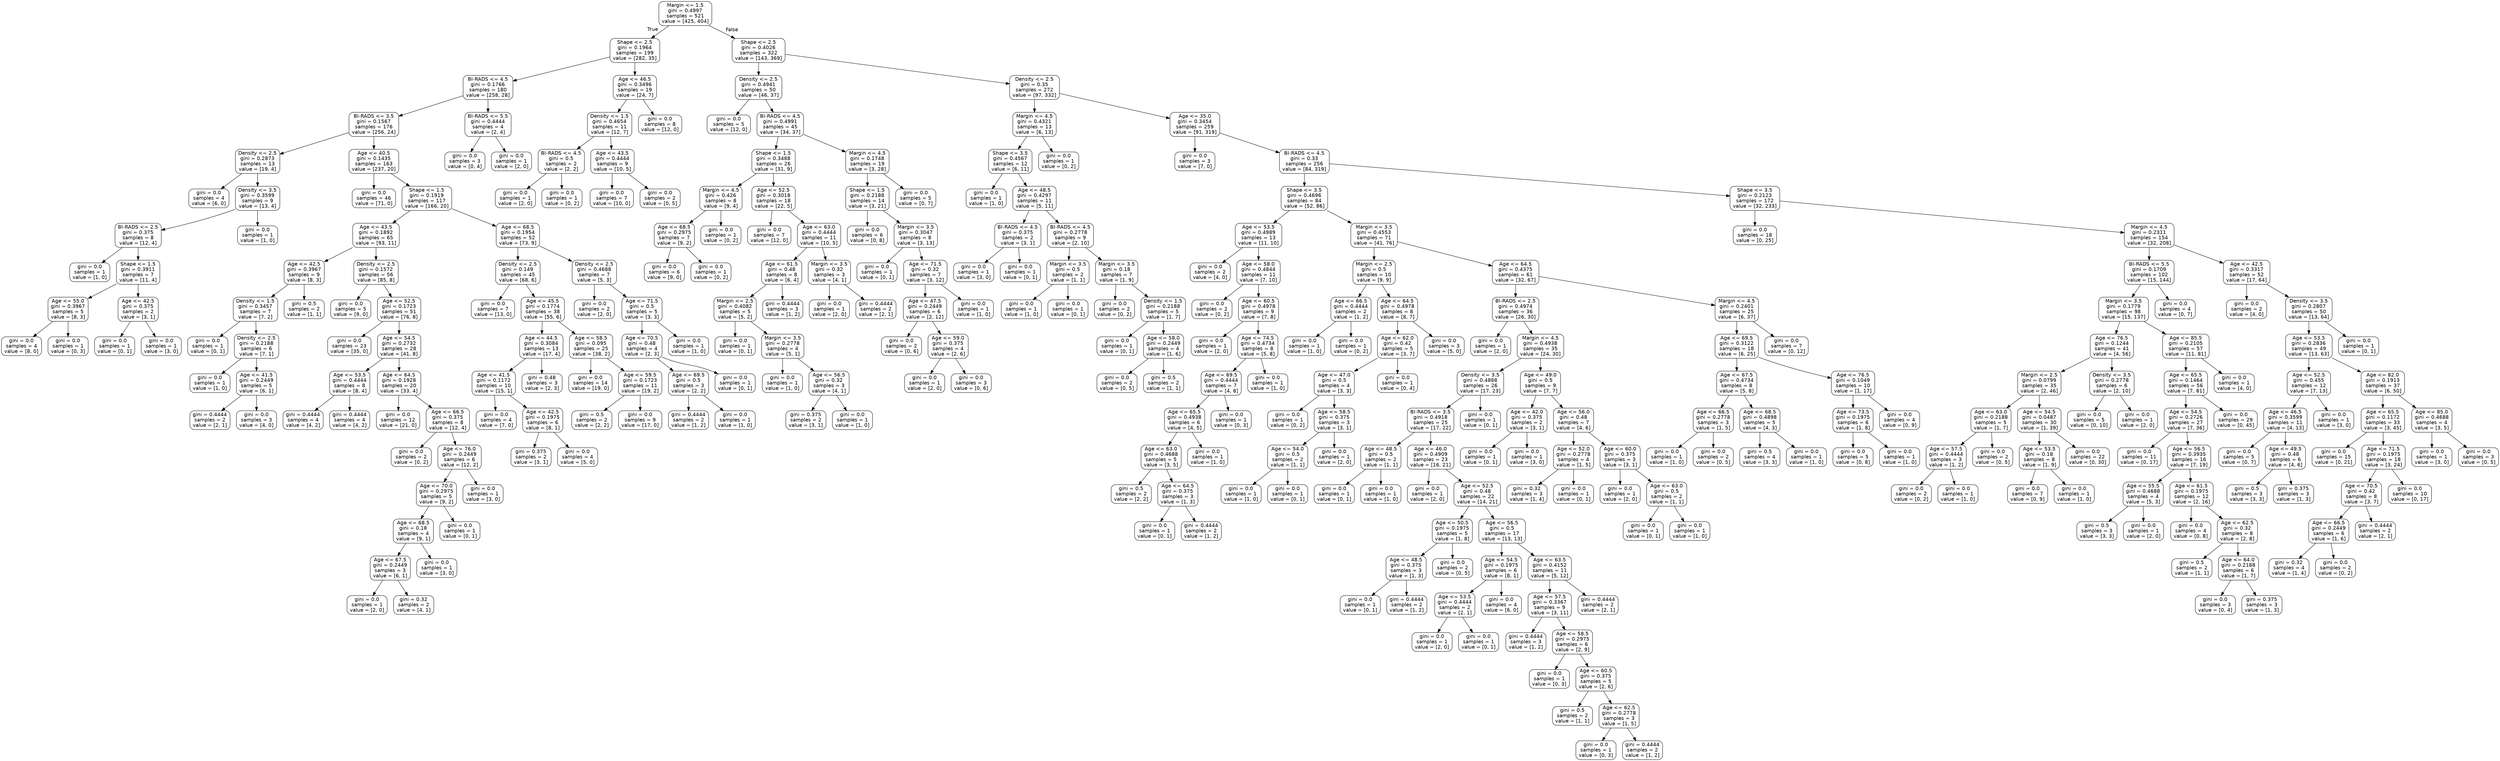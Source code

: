 digraph Tree {
node [shape=box, style="rounded", color="black", fontname=helvetica] ;
edge [fontname=helvetica] ;
0 [label="Margin <= 1.5\ngini = 0.4997\nsamples = 521\nvalue = [425, 404]"] ;
1 [label="Shape <= 2.5\ngini = 0.1964\nsamples = 199\nvalue = [282, 35]"] ;
0 -> 1 [labeldistance=2.5, labelangle=45, headlabel="True"] ;
2 [label="BI-RADS <= 4.5\ngini = 0.1766\nsamples = 180\nvalue = [258, 28]"] ;
1 -> 2 ;
3 [label="BI-RADS <= 3.5\ngini = 0.1567\nsamples = 176\nvalue = [256, 24]"] ;
2 -> 3 ;
4 [label="Density <= 2.5\ngini = 0.2873\nsamples = 13\nvalue = [19, 4]"] ;
3 -> 4 ;
5 [label="gini = 0.0\nsamples = 4\nvalue = [6, 0]"] ;
4 -> 5 ;
6 [label="Density <= 3.5\ngini = 0.3599\nsamples = 9\nvalue = [13, 4]"] ;
4 -> 6 ;
7 [label="BI-RADS <= 2.5\ngini = 0.375\nsamples = 8\nvalue = [12, 4]"] ;
6 -> 7 ;
8 [label="gini = 0.0\nsamples = 1\nvalue = [1, 0]"] ;
7 -> 8 ;
9 [label="Shape <= 1.5\ngini = 0.3911\nsamples = 7\nvalue = [11, 4]"] ;
7 -> 9 ;
10 [label="Age <= 55.0\ngini = 0.3967\nsamples = 5\nvalue = [8, 3]"] ;
9 -> 10 ;
11 [label="gini = 0.0\nsamples = 4\nvalue = [8, 0]"] ;
10 -> 11 ;
12 [label="gini = 0.0\nsamples = 1\nvalue = [0, 3]"] ;
10 -> 12 ;
13 [label="Age <= 42.5\ngini = 0.375\nsamples = 2\nvalue = [3, 1]"] ;
9 -> 13 ;
14 [label="gini = 0.0\nsamples = 1\nvalue = [0, 1]"] ;
13 -> 14 ;
15 [label="gini = 0.0\nsamples = 1\nvalue = [3, 0]"] ;
13 -> 15 ;
16 [label="gini = 0.0\nsamples = 1\nvalue = [1, 0]"] ;
6 -> 16 ;
17 [label="Age <= 40.5\ngini = 0.1435\nsamples = 163\nvalue = [237, 20]"] ;
3 -> 17 ;
18 [label="gini = 0.0\nsamples = 46\nvalue = [71, 0]"] ;
17 -> 18 ;
19 [label="Shape <= 1.5\ngini = 0.1919\nsamples = 117\nvalue = [166, 20]"] ;
17 -> 19 ;
20 [label="Age <= 43.5\ngini = 0.1892\nsamples = 65\nvalue = [93, 11]"] ;
19 -> 20 ;
21 [label="Age <= 42.5\ngini = 0.3967\nsamples = 9\nvalue = [8, 3]"] ;
20 -> 21 ;
22 [label="Density <= 1.5\ngini = 0.3457\nsamples = 7\nvalue = [7, 2]"] ;
21 -> 22 ;
23 [label="gini = 0.0\nsamples = 1\nvalue = [0, 1]"] ;
22 -> 23 ;
24 [label="Density <= 2.5\ngini = 0.2188\nsamples = 6\nvalue = [7, 1]"] ;
22 -> 24 ;
25 [label="gini = 0.0\nsamples = 1\nvalue = [1, 0]"] ;
24 -> 25 ;
26 [label="Age <= 41.5\ngini = 0.2449\nsamples = 5\nvalue = [6, 1]"] ;
24 -> 26 ;
27 [label="gini = 0.4444\nsamples = 2\nvalue = [2, 1]"] ;
26 -> 27 ;
28 [label="gini = 0.0\nsamples = 3\nvalue = [4, 0]"] ;
26 -> 28 ;
29 [label="gini = 0.5\nsamples = 2\nvalue = [1, 1]"] ;
21 -> 29 ;
30 [label="Density <= 2.5\ngini = 0.1572\nsamples = 56\nvalue = [85, 8]"] ;
20 -> 30 ;
31 [label="gini = 0.0\nsamples = 5\nvalue = [9, 0]"] ;
30 -> 31 ;
32 [label="Age <= 52.5\ngini = 0.1723\nsamples = 51\nvalue = [76, 8]"] ;
30 -> 32 ;
33 [label="gini = 0.0\nsamples = 23\nvalue = [35, 0]"] ;
32 -> 33 ;
34 [label="Age <= 54.5\ngini = 0.2732\nsamples = 28\nvalue = [41, 8]"] ;
32 -> 34 ;
35 [label="Age <= 53.5\ngini = 0.4444\nsamples = 8\nvalue = [8, 4]"] ;
34 -> 35 ;
36 [label="gini = 0.4444\nsamples = 4\nvalue = [4, 2]"] ;
35 -> 36 ;
37 [label="gini = 0.4444\nsamples = 4\nvalue = [4, 2]"] ;
35 -> 37 ;
38 [label="Age <= 64.5\ngini = 0.1928\nsamples = 20\nvalue = [33, 4]"] ;
34 -> 38 ;
39 [label="gini = 0.0\nsamples = 12\nvalue = [21, 0]"] ;
38 -> 39 ;
40 [label="Age <= 66.5\ngini = 0.375\nsamples = 8\nvalue = [12, 4]"] ;
38 -> 40 ;
41 [label="gini = 0.0\nsamples = 2\nvalue = [0, 2]"] ;
40 -> 41 ;
42 [label="Age <= 76.0\ngini = 0.2449\nsamples = 6\nvalue = [12, 2]"] ;
40 -> 42 ;
43 [label="Age <= 70.0\ngini = 0.2975\nsamples = 5\nvalue = [9, 2]"] ;
42 -> 43 ;
44 [label="Age <= 68.5\ngini = 0.18\nsamples = 4\nvalue = [9, 1]"] ;
43 -> 44 ;
45 [label="Age <= 67.5\ngini = 0.2449\nsamples = 3\nvalue = [6, 1]"] ;
44 -> 45 ;
46 [label="gini = 0.0\nsamples = 1\nvalue = [2, 0]"] ;
45 -> 46 ;
47 [label="gini = 0.32\nsamples = 2\nvalue = [4, 1]"] ;
45 -> 47 ;
48 [label="gini = 0.0\nsamples = 1\nvalue = [3, 0]"] ;
44 -> 48 ;
49 [label="gini = 0.0\nsamples = 1\nvalue = [0, 1]"] ;
43 -> 49 ;
50 [label="gini = 0.0\nsamples = 1\nvalue = [3, 0]"] ;
42 -> 50 ;
51 [label="Age <= 68.5\ngini = 0.1954\nsamples = 52\nvalue = [73, 9]"] ;
19 -> 51 ;
52 [label="Density <= 2.5\ngini = 0.149\nsamples = 45\nvalue = [68, 6]"] ;
51 -> 52 ;
53 [label="gini = 0.0\nsamples = 7\nvalue = [13, 0]"] ;
52 -> 53 ;
54 [label="Age <= 45.5\ngini = 0.1774\nsamples = 38\nvalue = [55, 6]"] ;
52 -> 54 ;
55 [label="Age <= 44.5\ngini = 0.3084\nsamples = 13\nvalue = [17, 4]"] ;
54 -> 55 ;
56 [label="Age <= 41.5\ngini = 0.1172\nsamples = 10\nvalue = [15, 1]"] ;
55 -> 56 ;
57 [label="gini = 0.0\nsamples = 4\nvalue = [7, 0]"] ;
56 -> 57 ;
58 [label="Age <= 42.5\ngini = 0.1975\nsamples = 6\nvalue = [8, 1]"] ;
56 -> 58 ;
59 [label="gini = 0.375\nsamples = 2\nvalue = [3, 1]"] ;
58 -> 59 ;
60 [label="gini = 0.0\nsamples = 4\nvalue = [5, 0]"] ;
58 -> 60 ;
61 [label="gini = 0.48\nsamples = 3\nvalue = [2, 3]"] ;
55 -> 61 ;
62 [label="Age <= 58.5\ngini = 0.095\nsamples = 25\nvalue = [38, 2]"] ;
54 -> 62 ;
63 [label="gini = 0.0\nsamples = 14\nvalue = [19, 0]"] ;
62 -> 63 ;
64 [label="Age <= 59.5\ngini = 0.1723\nsamples = 11\nvalue = [19, 2]"] ;
62 -> 64 ;
65 [label="gini = 0.5\nsamples = 2\nvalue = [2, 2]"] ;
64 -> 65 ;
66 [label="gini = 0.0\nsamples = 9\nvalue = [17, 0]"] ;
64 -> 66 ;
67 [label="Density <= 2.5\ngini = 0.4688\nsamples = 7\nvalue = [5, 3]"] ;
51 -> 67 ;
68 [label="gini = 0.0\nsamples = 2\nvalue = [2, 0]"] ;
67 -> 68 ;
69 [label="Age <= 71.5\ngini = 0.5\nsamples = 5\nvalue = [3, 3]"] ;
67 -> 69 ;
70 [label="Age <= 70.5\ngini = 0.48\nsamples = 4\nvalue = [2, 3]"] ;
69 -> 70 ;
71 [label="Age <= 69.5\ngini = 0.5\nsamples = 3\nvalue = [2, 2]"] ;
70 -> 71 ;
72 [label="gini = 0.4444\nsamples = 2\nvalue = [1, 2]"] ;
71 -> 72 ;
73 [label="gini = 0.0\nsamples = 1\nvalue = [1, 0]"] ;
71 -> 73 ;
74 [label="gini = 0.0\nsamples = 1\nvalue = [0, 1]"] ;
70 -> 74 ;
75 [label="gini = 0.0\nsamples = 1\nvalue = [1, 0]"] ;
69 -> 75 ;
76 [label="BI-RADS <= 5.5\ngini = 0.4444\nsamples = 4\nvalue = [2, 4]"] ;
2 -> 76 ;
77 [label="gini = 0.0\nsamples = 3\nvalue = [0, 4]"] ;
76 -> 77 ;
78 [label="gini = 0.0\nsamples = 1\nvalue = [2, 0]"] ;
76 -> 78 ;
79 [label="Age <= 46.5\ngini = 0.3496\nsamples = 19\nvalue = [24, 7]"] ;
1 -> 79 ;
80 [label="Density <= 1.5\ngini = 0.4654\nsamples = 11\nvalue = [12, 7]"] ;
79 -> 80 ;
81 [label="BI-RADS <= 4.5\ngini = 0.5\nsamples = 2\nvalue = [2, 2]"] ;
80 -> 81 ;
82 [label="gini = 0.0\nsamples = 1\nvalue = [2, 0]"] ;
81 -> 82 ;
83 [label="gini = 0.0\nsamples = 1\nvalue = [0, 2]"] ;
81 -> 83 ;
84 [label="Age <= 43.5\ngini = 0.4444\nsamples = 9\nvalue = [10, 5]"] ;
80 -> 84 ;
85 [label="gini = 0.0\nsamples = 7\nvalue = [10, 0]"] ;
84 -> 85 ;
86 [label="gini = 0.0\nsamples = 2\nvalue = [0, 5]"] ;
84 -> 86 ;
87 [label="gini = 0.0\nsamples = 8\nvalue = [12, 0]"] ;
79 -> 87 ;
88 [label="Shape <= 2.5\ngini = 0.4026\nsamples = 322\nvalue = [143, 369]"] ;
0 -> 88 [labeldistance=2.5, labelangle=-45, headlabel="False"] ;
89 [label="Density <= 2.5\ngini = 0.4941\nsamples = 50\nvalue = [46, 37]"] ;
88 -> 89 ;
90 [label="gini = 0.0\nsamples = 5\nvalue = [12, 0]"] ;
89 -> 90 ;
91 [label="BI-RADS <= 4.5\ngini = 0.4991\nsamples = 45\nvalue = [34, 37]"] ;
89 -> 91 ;
92 [label="Shape <= 1.5\ngini = 0.3488\nsamples = 26\nvalue = [31, 9]"] ;
91 -> 92 ;
93 [label="Margin <= 4.5\ngini = 0.426\nsamples = 8\nvalue = [9, 4]"] ;
92 -> 93 ;
94 [label="Age <= 68.5\ngini = 0.2975\nsamples = 7\nvalue = [9, 2]"] ;
93 -> 94 ;
95 [label="gini = 0.0\nsamples = 6\nvalue = [9, 0]"] ;
94 -> 95 ;
96 [label="gini = 0.0\nsamples = 1\nvalue = [0, 2]"] ;
94 -> 96 ;
97 [label="gini = 0.0\nsamples = 1\nvalue = [0, 2]"] ;
93 -> 97 ;
98 [label="Age <= 52.5\ngini = 0.3018\nsamples = 18\nvalue = [22, 5]"] ;
92 -> 98 ;
99 [label="gini = 0.0\nsamples = 7\nvalue = [12, 0]"] ;
98 -> 99 ;
100 [label="Age <= 63.0\ngini = 0.4444\nsamples = 11\nvalue = [10, 5]"] ;
98 -> 100 ;
101 [label="Age <= 61.5\ngini = 0.48\nsamples = 8\nvalue = [6, 4]"] ;
100 -> 101 ;
102 [label="Margin <= 2.5\ngini = 0.4082\nsamples = 5\nvalue = [5, 2]"] ;
101 -> 102 ;
103 [label="gini = 0.0\nsamples = 1\nvalue = [0, 1]"] ;
102 -> 103 ;
104 [label="Margin <= 3.5\ngini = 0.2778\nsamples = 4\nvalue = [5, 1]"] ;
102 -> 104 ;
105 [label="gini = 0.0\nsamples = 1\nvalue = [1, 0]"] ;
104 -> 105 ;
106 [label="Age <= 56.5\ngini = 0.32\nsamples = 3\nvalue = [4, 1]"] ;
104 -> 106 ;
107 [label="gini = 0.375\nsamples = 2\nvalue = [3, 1]"] ;
106 -> 107 ;
108 [label="gini = 0.0\nsamples = 1\nvalue = [1, 0]"] ;
106 -> 108 ;
109 [label="gini = 0.4444\nsamples = 3\nvalue = [1, 2]"] ;
101 -> 109 ;
110 [label="Margin <= 3.5\ngini = 0.32\nsamples = 3\nvalue = [4, 1]"] ;
100 -> 110 ;
111 [label="gini = 0.0\nsamples = 1\nvalue = [2, 0]"] ;
110 -> 111 ;
112 [label="gini = 0.4444\nsamples = 2\nvalue = [2, 1]"] ;
110 -> 112 ;
113 [label="Margin <= 4.5\ngini = 0.1748\nsamples = 19\nvalue = [3, 28]"] ;
91 -> 113 ;
114 [label="Shape <= 1.5\ngini = 0.2188\nsamples = 14\nvalue = [3, 21]"] ;
113 -> 114 ;
115 [label="gini = 0.0\nsamples = 6\nvalue = [0, 8]"] ;
114 -> 115 ;
116 [label="Margin <= 3.5\ngini = 0.3047\nsamples = 8\nvalue = [3, 13]"] ;
114 -> 116 ;
117 [label="gini = 0.0\nsamples = 1\nvalue = [0, 1]"] ;
116 -> 117 ;
118 [label="Age <= 71.5\ngini = 0.32\nsamples = 7\nvalue = [3, 12]"] ;
116 -> 118 ;
119 [label="Age <= 47.5\ngini = 0.2449\nsamples = 6\nvalue = [2, 12]"] ;
118 -> 119 ;
120 [label="gini = 0.0\nsamples = 2\nvalue = [0, 6]"] ;
119 -> 120 ;
121 [label="Age <= 59.0\ngini = 0.375\nsamples = 4\nvalue = [2, 6]"] ;
119 -> 121 ;
122 [label="gini = 0.0\nsamples = 1\nvalue = [2, 0]"] ;
121 -> 122 ;
123 [label="gini = 0.0\nsamples = 3\nvalue = [0, 6]"] ;
121 -> 123 ;
124 [label="gini = 0.0\nsamples = 1\nvalue = [1, 0]"] ;
118 -> 124 ;
125 [label="gini = 0.0\nsamples = 5\nvalue = [0, 7]"] ;
113 -> 125 ;
126 [label="Density <= 2.5\ngini = 0.35\nsamples = 272\nvalue = [97, 332]"] ;
88 -> 126 ;
127 [label="Margin <= 4.5\ngini = 0.4321\nsamples = 13\nvalue = [6, 13]"] ;
126 -> 127 ;
128 [label="Shape <= 3.5\ngini = 0.4567\nsamples = 12\nvalue = [6, 11]"] ;
127 -> 128 ;
129 [label="gini = 0.0\nsamples = 1\nvalue = [1, 0]"] ;
128 -> 129 ;
130 [label="Age <= 48.5\ngini = 0.4297\nsamples = 11\nvalue = [5, 11]"] ;
128 -> 130 ;
131 [label="BI-RADS <= 4.5\ngini = 0.375\nsamples = 2\nvalue = [3, 1]"] ;
130 -> 131 ;
132 [label="gini = 0.0\nsamples = 1\nvalue = [3, 0]"] ;
131 -> 132 ;
133 [label="gini = 0.0\nsamples = 1\nvalue = [0, 1]"] ;
131 -> 133 ;
134 [label="BI-RADS <= 4.5\ngini = 0.2778\nsamples = 9\nvalue = [2, 10]"] ;
130 -> 134 ;
135 [label="Margin <= 3.5\ngini = 0.5\nsamples = 2\nvalue = [1, 1]"] ;
134 -> 135 ;
136 [label="gini = 0.0\nsamples = 1\nvalue = [1, 0]"] ;
135 -> 136 ;
137 [label="gini = 0.0\nsamples = 1\nvalue = [0, 1]"] ;
135 -> 137 ;
138 [label="Margin <= 3.5\ngini = 0.18\nsamples = 7\nvalue = [1, 9]"] ;
134 -> 138 ;
139 [label="gini = 0.0\nsamples = 2\nvalue = [0, 2]"] ;
138 -> 139 ;
140 [label="Density <= 1.5\ngini = 0.2188\nsamples = 5\nvalue = [1, 7]"] ;
138 -> 140 ;
141 [label="gini = 0.0\nsamples = 1\nvalue = [0, 1]"] ;
140 -> 141 ;
142 [label="Age <= 58.0\ngini = 0.2449\nsamples = 4\nvalue = [1, 6]"] ;
140 -> 142 ;
143 [label="gini = 0.0\nsamples = 2\nvalue = [0, 5]"] ;
142 -> 143 ;
144 [label="gini = 0.5\nsamples = 2\nvalue = [1, 1]"] ;
142 -> 144 ;
145 [label="gini = 0.0\nsamples = 1\nvalue = [0, 2]"] ;
127 -> 145 ;
146 [label="Age <= 35.0\ngini = 0.3454\nsamples = 259\nvalue = [91, 319]"] ;
126 -> 146 ;
147 [label="gini = 0.0\nsamples = 3\nvalue = [7, 0]"] ;
146 -> 147 ;
148 [label="BI-RADS <= 4.5\ngini = 0.33\nsamples = 256\nvalue = [84, 319]"] ;
146 -> 148 ;
149 [label="Shape <= 3.5\ngini = 0.4696\nsamples = 84\nvalue = [52, 86]"] ;
148 -> 149 ;
150 [label="Age <= 53.5\ngini = 0.4989\nsamples = 13\nvalue = [11, 10]"] ;
149 -> 150 ;
151 [label="gini = 0.0\nsamples = 2\nvalue = [4, 0]"] ;
150 -> 151 ;
152 [label="Age <= 58.0\ngini = 0.4844\nsamples = 11\nvalue = [7, 10]"] ;
150 -> 152 ;
153 [label="gini = 0.0\nsamples = 2\nvalue = [0, 2]"] ;
152 -> 153 ;
154 [label="Age <= 60.5\ngini = 0.4978\nsamples = 9\nvalue = [7, 8]"] ;
152 -> 154 ;
155 [label="gini = 0.0\nsamples = 1\nvalue = [2, 0]"] ;
154 -> 155 ;
156 [label="Age <= 74.5\ngini = 0.4734\nsamples = 8\nvalue = [5, 8]"] ;
154 -> 156 ;
157 [label="Age <= 69.5\ngini = 0.4444\nsamples = 7\nvalue = [4, 8]"] ;
156 -> 157 ;
158 [label="Age <= 65.5\ngini = 0.4938\nsamples = 6\nvalue = [4, 5]"] ;
157 -> 158 ;
159 [label="Age <= 63.0\ngini = 0.4688\nsamples = 5\nvalue = [3, 5]"] ;
158 -> 159 ;
160 [label="gini = 0.5\nsamples = 2\nvalue = [2, 2]"] ;
159 -> 160 ;
161 [label="Age <= 64.5\ngini = 0.375\nsamples = 3\nvalue = [1, 3]"] ;
159 -> 161 ;
162 [label="gini = 0.0\nsamples = 1\nvalue = [0, 1]"] ;
161 -> 162 ;
163 [label="gini = 0.4444\nsamples = 2\nvalue = [1, 2]"] ;
161 -> 163 ;
164 [label="gini = 0.0\nsamples = 1\nvalue = [1, 0]"] ;
158 -> 164 ;
165 [label="gini = 0.0\nsamples = 1\nvalue = [0, 3]"] ;
157 -> 165 ;
166 [label="gini = 0.0\nsamples = 1\nvalue = [1, 0]"] ;
156 -> 166 ;
167 [label="Margin <= 3.5\ngini = 0.4553\nsamples = 71\nvalue = [41, 76]"] ;
149 -> 167 ;
168 [label="Margin <= 2.5\ngini = 0.5\nsamples = 10\nvalue = [9, 9]"] ;
167 -> 168 ;
169 [label="Age <= 66.5\ngini = 0.4444\nsamples = 2\nvalue = [1, 2]"] ;
168 -> 169 ;
170 [label="gini = 0.0\nsamples = 1\nvalue = [1, 0]"] ;
169 -> 170 ;
171 [label="gini = 0.0\nsamples = 1\nvalue = [0, 2]"] ;
169 -> 171 ;
172 [label="Age <= 64.5\ngini = 0.4978\nsamples = 8\nvalue = [8, 7]"] ;
168 -> 172 ;
173 [label="Age <= 62.0\ngini = 0.42\nsamples = 5\nvalue = [3, 7]"] ;
172 -> 173 ;
174 [label="Age <= 47.0\ngini = 0.5\nsamples = 4\nvalue = [3, 3]"] ;
173 -> 174 ;
175 [label="gini = 0.0\nsamples = 1\nvalue = [0, 2]"] ;
174 -> 175 ;
176 [label="Age <= 58.5\ngini = 0.375\nsamples = 3\nvalue = [3, 1]"] ;
174 -> 176 ;
177 [label="Age <= 54.0\ngini = 0.5\nsamples = 2\nvalue = [1, 1]"] ;
176 -> 177 ;
178 [label="gini = 0.0\nsamples = 1\nvalue = [1, 0]"] ;
177 -> 178 ;
179 [label="gini = 0.0\nsamples = 1\nvalue = [0, 1]"] ;
177 -> 179 ;
180 [label="gini = 0.0\nsamples = 1\nvalue = [2, 0]"] ;
176 -> 180 ;
181 [label="gini = 0.0\nsamples = 1\nvalue = [0, 4]"] ;
173 -> 181 ;
182 [label="gini = 0.0\nsamples = 3\nvalue = [5, 0]"] ;
172 -> 182 ;
183 [label="Age <= 64.5\ngini = 0.4375\nsamples = 61\nvalue = [32, 67]"] ;
167 -> 183 ;
184 [label="BI-RADS <= 2.5\ngini = 0.4974\nsamples = 36\nvalue = [26, 30]"] ;
183 -> 184 ;
185 [label="gini = 0.0\nsamples = 1\nvalue = [2, 0]"] ;
184 -> 185 ;
186 [label="Margin <= 4.5\ngini = 0.4938\nsamples = 35\nvalue = [24, 30]"] ;
184 -> 186 ;
187 [label="Density <= 3.5\ngini = 0.4888\nsamples = 26\nvalue = [17, 23]"] ;
186 -> 187 ;
188 [label="BI-RADS <= 3.5\ngini = 0.4918\nsamples = 25\nvalue = [17, 22]"] ;
187 -> 188 ;
189 [label="Age <= 48.5\ngini = 0.5\nsamples = 2\nvalue = [1, 1]"] ;
188 -> 189 ;
190 [label="gini = 0.0\nsamples = 1\nvalue = [0, 1]"] ;
189 -> 190 ;
191 [label="gini = 0.0\nsamples = 1\nvalue = [1, 0]"] ;
189 -> 191 ;
192 [label="Age <= 46.0\ngini = 0.4909\nsamples = 23\nvalue = [16, 21]"] ;
188 -> 192 ;
193 [label="gini = 0.0\nsamples = 1\nvalue = [2, 0]"] ;
192 -> 193 ;
194 [label="Age <= 52.5\ngini = 0.48\nsamples = 22\nvalue = [14, 21]"] ;
192 -> 194 ;
195 [label="Age <= 50.5\ngini = 0.1975\nsamples = 5\nvalue = [1, 8]"] ;
194 -> 195 ;
196 [label="Age <= 48.5\ngini = 0.375\nsamples = 3\nvalue = [1, 3]"] ;
195 -> 196 ;
197 [label="gini = 0.0\nsamples = 1\nvalue = [0, 1]"] ;
196 -> 197 ;
198 [label="gini = 0.4444\nsamples = 2\nvalue = [1, 2]"] ;
196 -> 198 ;
199 [label="gini = 0.0\nsamples = 2\nvalue = [0, 5]"] ;
195 -> 199 ;
200 [label="Age <= 56.5\ngini = 0.5\nsamples = 17\nvalue = [13, 13]"] ;
194 -> 200 ;
201 [label="Age <= 54.5\ngini = 0.1975\nsamples = 6\nvalue = [8, 1]"] ;
200 -> 201 ;
202 [label="Age <= 53.5\ngini = 0.4444\nsamples = 2\nvalue = [2, 1]"] ;
201 -> 202 ;
203 [label="gini = 0.0\nsamples = 1\nvalue = [2, 0]"] ;
202 -> 203 ;
204 [label="gini = 0.0\nsamples = 1\nvalue = [0, 1]"] ;
202 -> 204 ;
205 [label="gini = 0.0\nsamples = 4\nvalue = [6, 0]"] ;
201 -> 205 ;
206 [label="Age <= 63.5\ngini = 0.4152\nsamples = 11\nvalue = [5, 12]"] ;
200 -> 206 ;
207 [label="Age <= 57.5\ngini = 0.3367\nsamples = 9\nvalue = [3, 11]"] ;
206 -> 207 ;
208 [label="gini = 0.4444\nsamples = 3\nvalue = [1, 2]"] ;
207 -> 208 ;
209 [label="Age <= 58.5\ngini = 0.2975\nsamples = 6\nvalue = [2, 9]"] ;
207 -> 209 ;
210 [label="gini = 0.0\nsamples = 1\nvalue = [0, 3]"] ;
209 -> 210 ;
211 [label="Age <= 60.5\ngini = 0.375\nsamples = 5\nvalue = [2, 6]"] ;
209 -> 211 ;
212 [label="gini = 0.5\nsamples = 2\nvalue = [1, 1]"] ;
211 -> 212 ;
213 [label="Age <= 62.5\ngini = 0.2778\nsamples = 3\nvalue = [1, 5]"] ;
211 -> 213 ;
214 [label="gini = 0.0\nsamples = 1\nvalue = [0, 3]"] ;
213 -> 214 ;
215 [label="gini = 0.4444\nsamples = 2\nvalue = [1, 2]"] ;
213 -> 215 ;
216 [label="gini = 0.4444\nsamples = 2\nvalue = [2, 1]"] ;
206 -> 216 ;
217 [label="gini = 0.0\nsamples = 1\nvalue = [0, 1]"] ;
187 -> 217 ;
218 [label="Age <= 49.0\ngini = 0.5\nsamples = 9\nvalue = [7, 7]"] ;
186 -> 218 ;
219 [label="Age <= 42.0\ngini = 0.375\nsamples = 2\nvalue = [3, 1]"] ;
218 -> 219 ;
220 [label="gini = 0.0\nsamples = 1\nvalue = [0, 1]"] ;
219 -> 220 ;
221 [label="gini = 0.0\nsamples = 1\nvalue = [3, 0]"] ;
219 -> 221 ;
222 [label="Age <= 56.0\ngini = 0.48\nsamples = 7\nvalue = [4, 6]"] ;
218 -> 222 ;
223 [label="Age <= 52.0\ngini = 0.2778\nsamples = 4\nvalue = [1, 5]"] ;
222 -> 223 ;
224 [label="gini = 0.32\nsamples = 3\nvalue = [1, 4]"] ;
223 -> 224 ;
225 [label="gini = 0.0\nsamples = 1\nvalue = [0, 1]"] ;
223 -> 225 ;
226 [label="Age <= 60.0\ngini = 0.375\nsamples = 3\nvalue = [3, 1]"] ;
222 -> 226 ;
227 [label="gini = 0.0\nsamples = 1\nvalue = [2, 0]"] ;
226 -> 227 ;
228 [label="Age <= 63.0\ngini = 0.5\nsamples = 2\nvalue = [1, 1]"] ;
226 -> 228 ;
229 [label="gini = 0.0\nsamples = 1\nvalue = [0, 1]"] ;
228 -> 229 ;
230 [label="gini = 0.0\nsamples = 1\nvalue = [1, 0]"] ;
228 -> 230 ;
231 [label="Margin <= 4.5\ngini = 0.2401\nsamples = 25\nvalue = [6, 37]"] ;
183 -> 231 ;
232 [label="Age <= 69.5\ngini = 0.3122\nsamples = 18\nvalue = [6, 25]"] ;
231 -> 232 ;
233 [label="Age <= 67.5\ngini = 0.4734\nsamples = 8\nvalue = [5, 8]"] ;
232 -> 233 ;
234 [label="Age <= 66.5\ngini = 0.2778\nsamples = 3\nvalue = [1, 5]"] ;
233 -> 234 ;
235 [label="gini = 0.0\nsamples = 1\nvalue = [1, 0]"] ;
234 -> 235 ;
236 [label="gini = 0.0\nsamples = 2\nvalue = [0, 5]"] ;
234 -> 236 ;
237 [label="Age <= 68.5\ngini = 0.4898\nsamples = 5\nvalue = [4, 3]"] ;
233 -> 237 ;
238 [label="gini = 0.5\nsamples = 4\nvalue = [3, 3]"] ;
237 -> 238 ;
239 [label="gini = 0.0\nsamples = 1\nvalue = [1, 0]"] ;
237 -> 239 ;
240 [label="Age <= 76.5\ngini = 0.1049\nsamples = 10\nvalue = [1, 17]"] ;
232 -> 240 ;
241 [label="Age <= 73.5\ngini = 0.1975\nsamples = 6\nvalue = [1, 8]"] ;
240 -> 241 ;
242 [label="gini = 0.0\nsamples = 5\nvalue = [0, 8]"] ;
241 -> 242 ;
243 [label="gini = 0.0\nsamples = 1\nvalue = [1, 0]"] ;
241 -> 243 ;
244 [label="gini = 0.0\nsamples = 4\nvalue = [0, 9]"] ;
240 -> 244 ;
245 [label="gini = 0.0\nsamples = 7\nvalue = [0, 12]"] ;
231 -> 245 ;
246 [label="Shape <= 3.5\ngini = 0.2123\nsamples = 172\nvalue = [32, 233]"] ;
148 -> 246 ;
247 [label="gini = 0.0\nsamples = 18\nvalue = [0, 25]"] ;
246 -> 247 ;
248 [label="Margin <= 4.5\ngini = 0.2311\nsamples = 154\nvalue = [32, 208]"] ;
246 -> 248 ;
249 [label="BI-RADS <= 5.5\ngini = 0.1709\nsamples = 102\nvalue = [15, 144]"] ;
248 -> 249 ;
250 [label="Margin <= 3.5\ngini = 0.1779\nsamples = 98\nvalue = [15, 137]"] ;
249 -> 250 ;
251 [label="Age <= 76.5\ngini = 0.1244\nsamples = 41\nvalue = [4, 56]"] ;
250 -> 251 ;
252 [label="Margin <= 2.5\ngini = 0.0799\nsamples = 35\nvalue = [2, 46]"] ;
251 -> 252 ;
253 [label="Age <= 63.0\ngini = 0.2188\nsamples = 5\nvalue = [1, 7]"] ;
252 -> 253 ;
254 [label="Age <= 57.5\ngini = 0.4444\nsamples = 3\nvalue = [1, 2]"] ;
253 -> 254 ;
255 [label="gini = 0.0\nsamples = 2\nvalue = [0, 2]"] ;
254 -> 255 ;
256 [label="gini = 0.0\nsamples = 1\nvalue = [1, 0]"] ;
254 -> 256 ;
257 [label="gini = 0.0\nsamples = 2\nvalue = [0, 5]"] ;
253 -> 257 ;
258 [label="Age <= 54.5\ngini = 0.0487\nsamples = 30\nvalue = [1, 39]"] ;
252 -> 258 ;
259 [label="Age <= 53.5\ngini = 0.18\nsamples = 8\nvalue = [1, 9]"] ;
258 -> 259 ;
260 [label="gini = 0.0\nsamples = 7\nvalue = [0, 9]"] ;
259 -> 260 ;
261 [label="gini = 0.0\nsamples = 1\nvalue = [1, 0]"] ;
259 -> 261 ;
262 [label="gini = 0.0\nsamples = 22\nvalue = [0, 30]"] ;
258 -> 262 ;
263 [label="Density <= 3.5\ngini = 0.2778\nsamples = 6\nvalue = [2, 10]"] ;
251 -> 263 ;
264 [label="gini = 0.0\nsamples = 5\nvalue = [0, 10]"] ;
263 -> 264 ;
265 [label="gini = 0.0\nsamples = 1\nvalue = [2, 0]"] ;
263 -> 265 ;
266 [label="Age <= 85.5\ngini = 0.2105\nsamples = 57\nvalue = [11, 81]"] ;
250 -> 266 ;
267 [label="Age <= 65.5\ngini = 0.1464\nsamples = 56\nvalue = [7, 81]"] ;
266 -> 267 ;
268 [label="Age <= 54.5\ngini = 0.2726\nsamples = 27\nvalue = [7, 36]"] ;
267 -> 268 ;
269 [label="gini = 0.0\nsamples = 11\nvalue = [0, 17]"] ;
268 -> 269 ;
270 [label="Age <= 56.5\ngini = 0.3935\nsamples = 16\nvalue = [7, 19]"] ;
268 -> 270 ;
271 [label="Age <= 55.5\ngini = 0.4688\nsamples = 4\nvalue = [5, 3]"] ;
270 -> 271 ;
272 [label="gini = 0.5\nsamples = 3\nvalue = [3, 3]"] ;
271 -> 272 ;
273 [label="gini = 0.0\nsamples = 1\nvalue = [2, 0]"] ;
271 -> 273 ;
274 [label="Age <= 61.5\ngini = 0.1975\nsamples = 12\nvalue = [2, 16]"] ;
270 -> 274 ;
275 [label="gini = 0.0\nsamples = 4\nvalue = [0, 8]"] ;
274 -> 275 ;
276 [label="Age <= 62.5\ngini = 0.32\nsamples = 8\nvalue = [2, 8]"] ;
274 -> 276 ;
277 [label="gini = 0.5\nsamples = 2\nvalue = [1, 1]"] ;
276 -> 277 ;
278 [label="Age <= 64.0\ngini = 0.2188\nsamples = 6\nvalue = [1, 7]"] ;
276 -> 278 ;
279 [label="gini = 0.0\nsamples = 3\nvalue = [0, 4]"] ;
278 -> 279 ;
280 [label="gini = 0.375\nsamples = 3\nvalue = [1, 3]"] ;
278 -> 280 ;
281 [label="gini = 0.0\nsamples = 29\nvalue = [0, 45]"] ;
267 -> 281 ;
282 [label="gini = 0.0\nsamples = 1\nvalue = [4, 0]"] ;
266 -> 282 ;
283 [label="gini = 0.0\nsamples = 4\nvalue = [0, 7]"] ;
249 -> 283 ;
284 [label="Age <= 42.5\ngini = 0.3317\nsamples = 52\nvalue = [17, 64]"] ;
248 -> 284 ;
285 [label="gini = 0.0\nsamples = 2\nvalue = [4, 0]"] ;
284 -> 285 ;
286 [label="Density <= 3.5\ngini = 0.2807\nsamples = 50\nvalue = [13, 64]"] ;
284 -> 286 ;
287 [label="Age <= 53.5\ngini = 0.2836\nsamples = 49\nvalue = [13, 63]"] ;
286 -> 287 ;
288 [label="Age <= 52.5\ngini = 0.455\nsamples = 12\nvalue = [7, 13]"] ;
287 -> 288 ;
289 [label="Age <= 46.5\ngini = 0.3599\nsamples = 11\nvalue = [4, 13]"] ;
288 -> 289 ;
290 [label="gini = 0.0\nsamples = 5\nvalue = [0, 7]"] ;
289 -> 290 ;
291 [label="Age <= 49.5\ngini = 0.48\nsamples = 6\nvalue = [4, 6]"] ;
289 -> 291 ;
292 [label="gini = 0.5\nsamples = 3\nvalue = [3, 3]"] ;
291 -> 292 ;
293 [label="gini = 0.375\nsamples = 3\nvalue = [1, 3]"] ;
291 -> 293 ;
294 [label="gini = 0.0\nsamples = 1\nvalue = [3, 0]"] ;
288 -> 294 ;
295 [label="Age <= 82.0\ngini = 0.1913\nsamples = 37\nvalue = [6, 50]"] ;
287 -> 295 ;
296 [label="Age <= 65.5\ngini = 0.1172\nsamples = 33\nvalue = [3, 45]"] ;
295 -> 296 ;
297 [label="gini = 0.0\nsamples = 15\nvalue = [0, 21]"] ;
296 -> 297 ;
298 [label="Age <= 71.5\ngini = 0.1975\nsamples = 18\nvalue = [3, 24]"] ;
296 -> 298 ;
299 [label="Age <= 70.5\ngini = 0.42\nsamples = 8\nvalue = [3, 7]"] ;
298 -> 299 ;
300 [label="Age <= 66.5\ngini = 0.2449\nsamples = 6\nvalue = [1, 6]"] ;
299 -> 300 ;
301 [label="gini = 0.32\nsamples = 4\nvalue = [1, 4]"] ;
300 -> 301 ;
302 [label="gini = 0.0\nsamples = 2\nvalue = [0, 2]"] ;
300 -> 302 ;
303 [label="gini = 0.4444\nsamples = 2\nvalue = [2, 1]"] ;
299 -> 303 ;
304 [label="gini = 0.0\nsamples = 10\nvalue = [0, 17]"] ;
298 -> 304 ;
305 [label="Age <= 85.0\ngini = 0.4688\nsamples = 4\nvalue = [3, 5]"] ;
295 -> 305 ;
306 [label="gini = 0.0\nsamples = 1\nvalue = [3, 0]"] ;
305 -> 306 ;
307 [label="gini = 0.0\nsamples = 3\nvalue = [0, 5]"] ;
305 -> 307 ;
308 [label="gini = 0.0\nsamples = 1\nvalue = [0, 1]"] ;
286 -> 308 ;
}